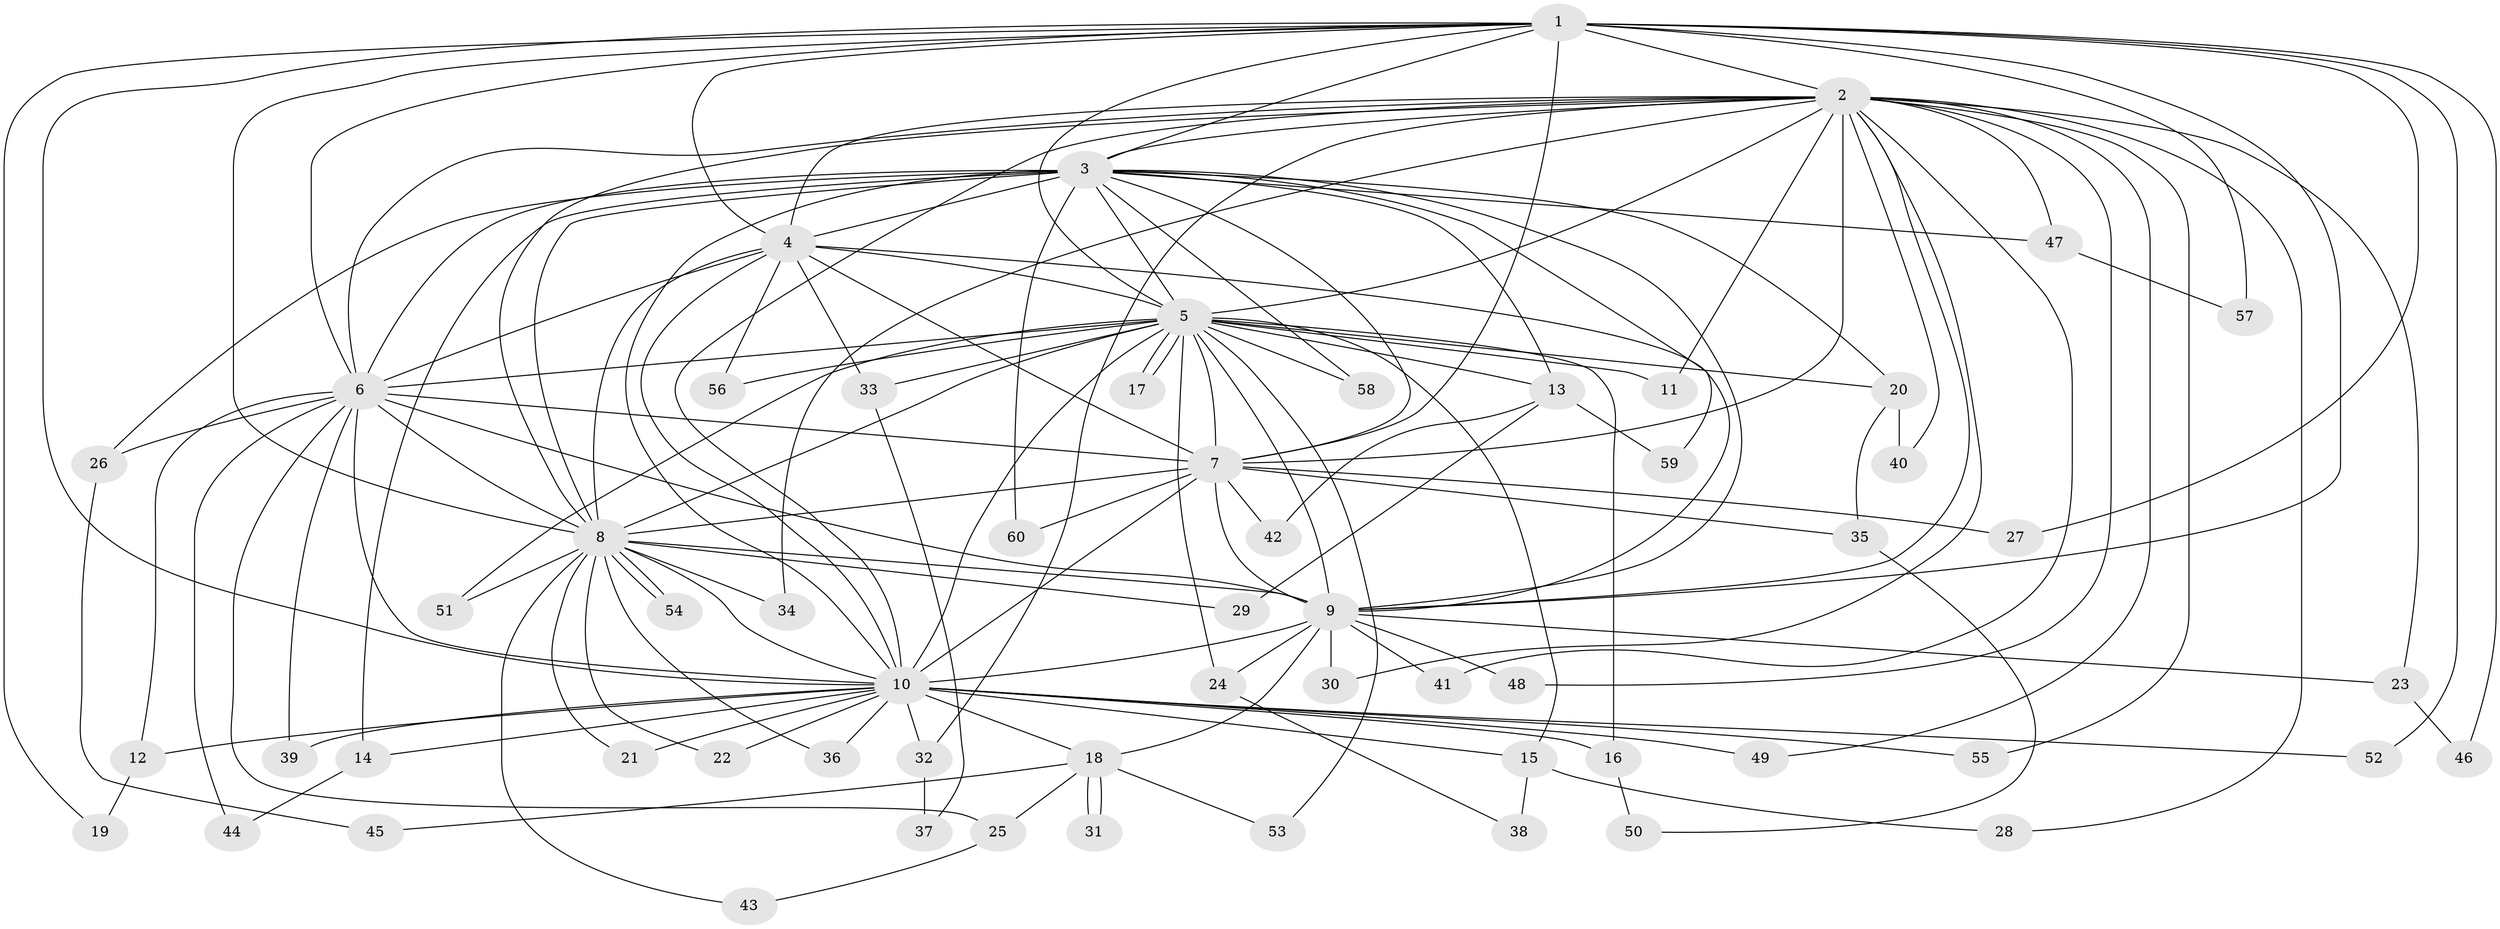 // Generated by graph-tools (version 1.1) at 2025/11/02/27/25 16:11:08]
// undirected, 60 vertices, 145 edges
graph export_dot {
graph [start="1"]
  node [color=gray90,style=filled];
  1;
  2;
  3;
  4;
  5;
  6;
  7;
  8;
  9;
  10;
  11;
  12;
  13;
  14;
  15;
  16;
  17;
  18;
  19;
  20;
  21;
  22;
  23;
  24;
  25;
  26;
  27;
  28;
  29;
  30;
  31;
  32;
  33;
  34;
  35;
  36;
  37;
  38;
  39;
  40;
  41;
  42;
  43;
  44;
  45;
  46;
  47;
  48;
  49;
  50;
  51;
  52;
  53;
  54;
  55;
  56;
  57;
  58;
  59;
  60;
  1 -- 2;
  1 -- 3;
  1 -- 4;
  1 -- 5;
  1 -- 6;
  1 -- 7;
  1 -- 8;
  1 -- 9;
  1 -- 10;
  1 -- 19;
  1 -- 27;
  1 -- 46;
  1 -- 52;
  1 -- 57;
  2 -- 3;
  2 -- 4;
  2 -- 5;
  2 -- 6;
  2 -- 7;
  2 -- 8;
  2 -- 9;
  2 -- 10;
  2 -- 11;
  2 -- 23;
  2 -- 28;
  2 -- 30;
  2 -- 32;
  2 -- 34;
  2 -- 40;
  2 -- 41;
  2 -- 47;
  2 -- 48;
  2 -- 49;
  2 -- 55;
  3 -- 4;
  3 -- 5;
  3 -- 6;
  3 -- 7;
  3 -- 8;
  3 -- 9;
  3 -- 10;
  3 -- 13;
  3 -- 14;
  3 -- 20;
  3 -- 26;
  3 -- 47;
  3 -- 58;
  3 -- 59;
  3 -- 60;
  4 -- 5;
  4 -- 6;
  4 -- 7;
  4 -- 8;
  4 -- 9;
  4 -- 10;
  4 -- 33;
  4 -- 56;
  5 -- 6;
  5 -- 7;
  5 -- 8;
  5 -- 9;
  5 -- 10;
  5 -- 11;
  5 -- 13;
  5 -- 15;
  5 -- 16;
  5 -- 17;
  5 -- 17;
  5 -- 20;
  5 -- 24;
  5 -- 33;
  5 -- 51;
  5 -- 53;
  5 -- 56;
  5 -- 58;
  6 -- 7;
  6 -- 8;
  6 -- 9;
  6 -- 10;
  6 -- 12;
  6 -- 25;
  6 -- 26;
  6 -- 39;
  6 -- 44;
  7 -- 8;
  7 -- 9;
  7 -- 10;
  7 -- 27;
  7 -- 35;
  7 -- 42;
  7 -- 60;
  8 -- 9;
  8 -- 10;
  8 -- 21;
  8 -- 22;
  8 -- 29;
  8 -- 34;
  8 -- 36;
  8 -- 43;
  8 -- 51;
  8 -- 54;
  8 -- 54;
  9 -- 10;
  9 -- 18;
  9 -- 23;
  9 -- 24;
  9 -- 30;
  9 -- 41;
  9 -- 48;
  10 -- 12;
  10 -- 14;
  10 -- 15;
  10 -- 16;
  10 -- 18;
  10 -- 21;
  10 -- 22;
  10 -- 32;
  10 -- 36;
  10 -- 39;
  10 -- 49;
  10 -- 52;
  10 -- 55;
  12 -- 19;
  13 -- 29;
  13 -- 42;
  13 -- 59;
  14 -- 44;
  15 -- 28;
  15 -- 38;
  16 -- 50;
  18 -- 25;
  18 -- 31;
  18 -- 31;
  18 -- 45;
  18 -- 53;
  20 -- 35;
  20 -- 40;
  23 -- 46;
  24 -- 38;
  25 -- 43;
  26 -- 45;
  32 -- 37;
  33 -- 37;
  35 -- 50;
  47 -- 57;
}
